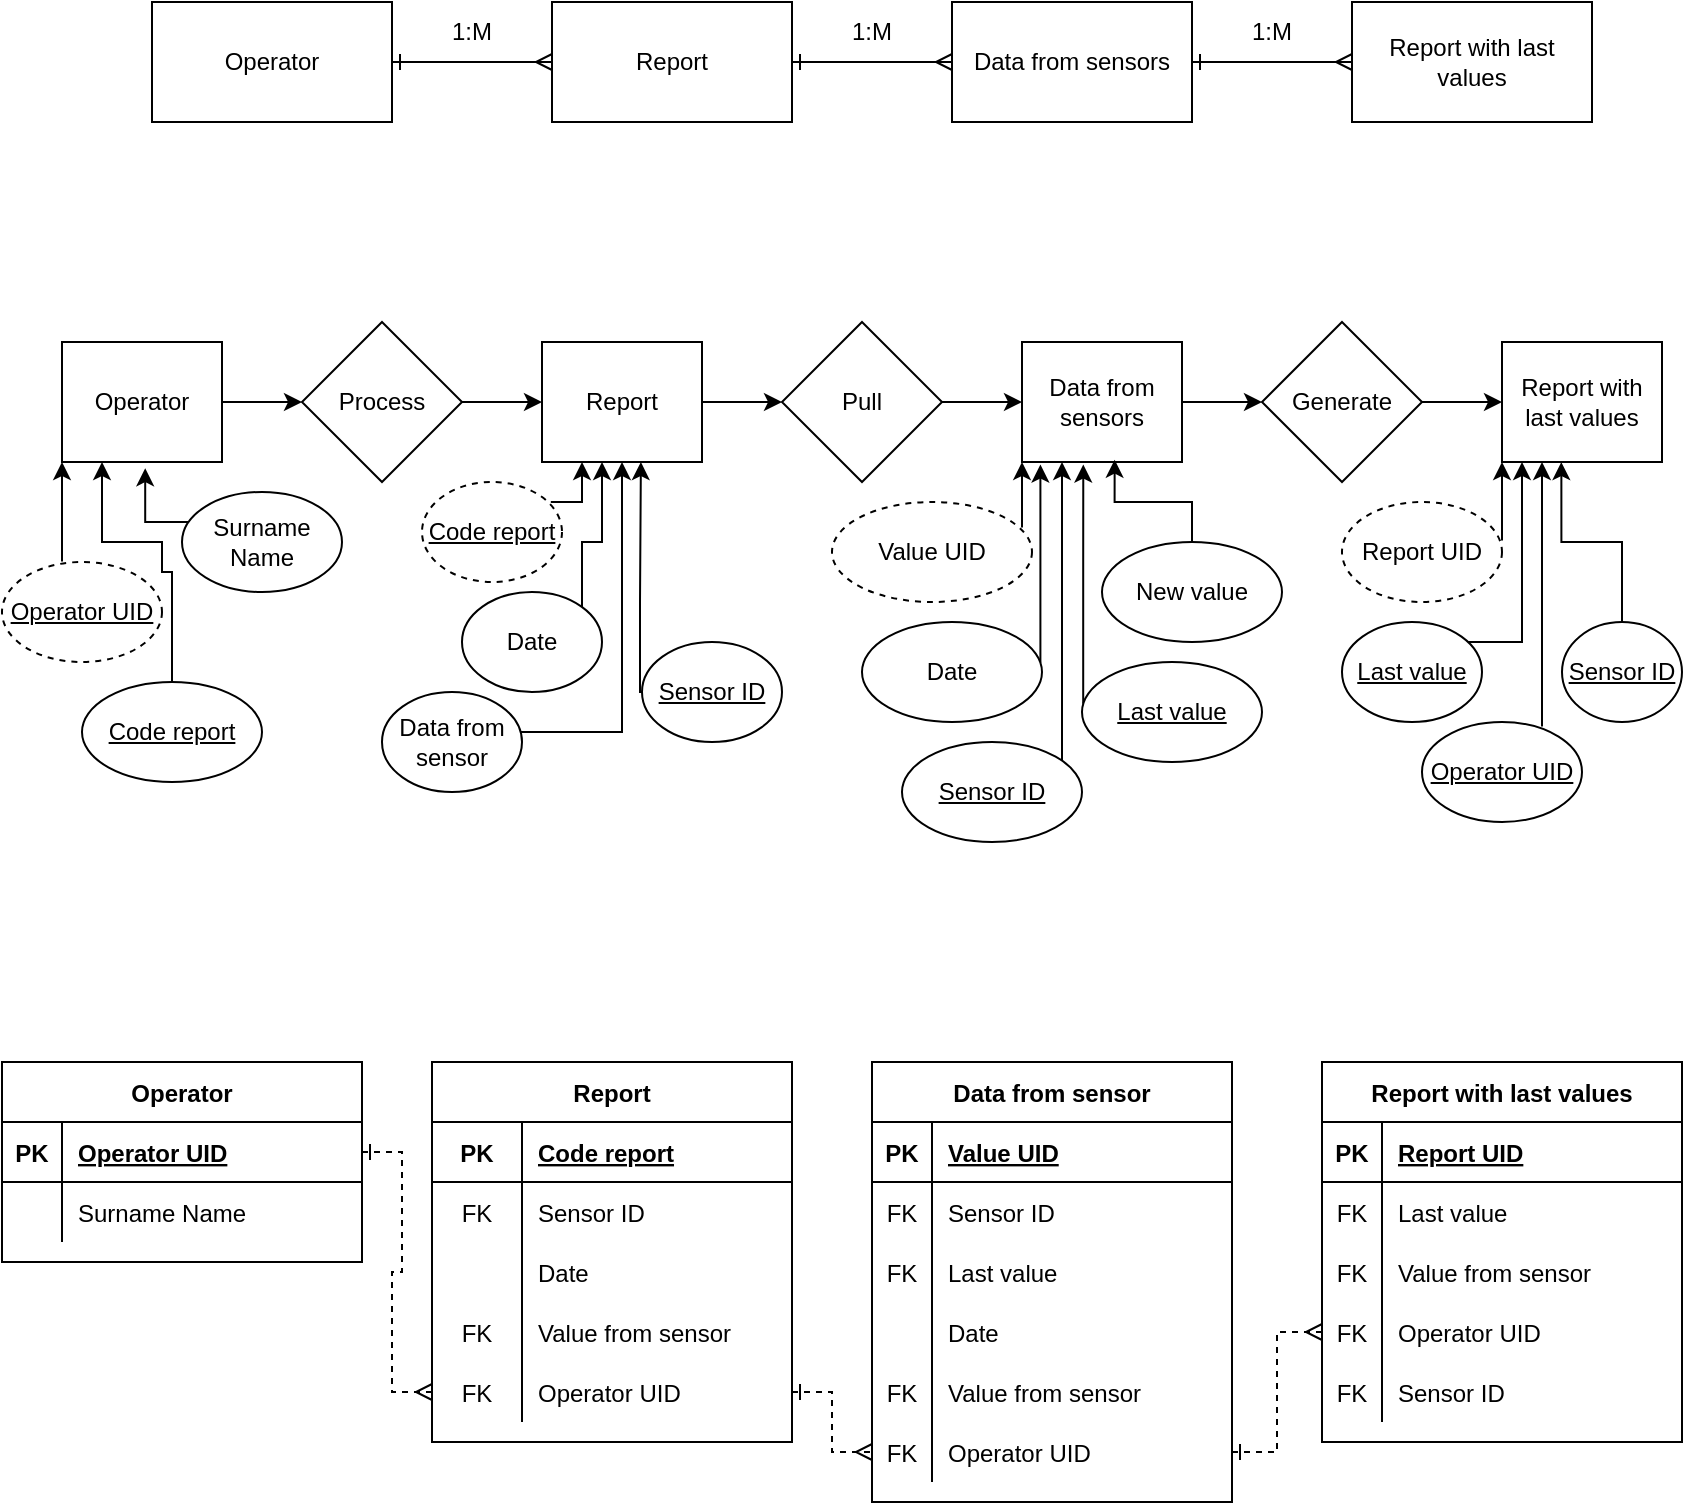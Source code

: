 <mxfile version="15.8.8" type="github">
  <diagram id="vGF8bialjJfrGTbfgi7j" name="Page-1">
    <mxGraphModel dx="836" dy="449" grid="1" gridSize="10" guides="1" tooltips="1" connect="1" arrows="1" fold="1" page="1" pageScale="1" pageWidth="850" pageHeight="1100" math="0" shadow="0">
      <root>
        <mxCell id="0" />
        <mxCell id="1" parent="0" />
        <object label="" id="k1hCSAN1nnJ3lTa43a7m-6">
          <mxCell style="edgeStyle=orthogonalEdgeStyle;rounded=0;orthogonalLoop=1;jettySize=auto;html=1;endArrow=ERmany;endFill=0;startArrow=ERone;startFill=0;" parent="1" source="k1hCSAN1nnJ3lTa43a7m-2" target="k1hCSAN1nnJ3lTa43a7m-3" edge="1">
            <mxGeometry relative="1" as="geometry" />
          </mxCell>
        </object>
        <mxCell id="k1hCSAN1nnJ3lTa43a7m-2" value="Operator" style="rounded=0;whiteSpace=wrap;html=1;" parent="1" vertex="1">
          <mxGeometry x="80" y="40" width="120" height="60" as="geometry" />
        </mxCell>
        <mxCell id="jW70qNRnX1n7GCD5KlnL-18" style="edgeStyle=orthogonalEdgeStyle;rounded=0;orthogonalLoop=1;jettySize=auto;html=1;exitX=1;exitY=0.5;exitDx=0;exitDy=0;entryX=0;entryY=0.5;entryDx=0;entryDy=0;startArrow=ERone;startFill=0;endArrow=ERmany;endFill=0;" parent="1" source="k1hCSAN1nnJ3lTa43a7m-3" target="k1hCSAN1nnJ3lTa43a7m-4" edge="1">
          <mxGeometry relative="1" as="geometry" />
        </mxCell>
        <mxCell id="k1hCSAN1nnJ3lTa43a7m-3" value="Report" style="rounded=0;whiteSpace=wrap;html=1;" parent="1" vertex="1">
          <mxGeometry x="280" y="40" width="120" height="60" as="geometry" />
        </mxCell>
        <mxCell id="jW70qNRnX1n7GCD5KlnL-19" style="edgeStyle=orthogonalEdgeStyle;rounded=0;orthogonalLoop=1;jettySize=auto;html=1;exitX=1;exitY=0.5;exitDx=0;exitDy=0;entryX=0;entryY=0.5;entryDx=0;entryDy=0;startArrow=ERone;startFill=0;endArrow=ERmany;endFill=0;" parent="1" source="k1hCSAN1nnJ3lTa43a7m-4" target="k1hCSAN1nnJ3lTa43a7m-5" edge="1">
          <mxGeometry relative="1" as="geometry" />
        </mxCell>
        <mxCell id="k1hCSAN1nnJ3lTa43a7m-4" value="Data from sensors" style="rounded=0;whiteSpace=wrap;html=1;" parent="1" vertex="1">
          <mxGeometry x="480" y="40" width="120" height="60" as="geometry" />
        </mxCell>
        <mxCell id="k1hCSAN1nnJ3lTa43a7m-5" value="Report with last values" style="rounded=0;whiteSpace=wrap;html=1;" parent="1" vertex="1">
          <mxGeometry x="680" y="40" width="120" height="60" as="geometry" />
        </mxCell>
        <object label="" id="k1hCSAN1nnJ3lTa43a7m-12">
          <mxCell style="edgeStyle=orthogonalEdgeStyle;rounded=0;orthogonalLoop=1;jettySize=auto;html=1;endArrow=classic;endFill=1;startArrow=none;" parent="1" source="k1hCSAN1nnJ3lTa43a7m-19" target="k1hCSAN1nnJ3lTa43a7m-15" edge="1">
            <mxGeometry relative="1" as="geometry" />
          </mxCell>
        </object>
        <mxCell id="k1hCSAN1nnJ3lTa43a7m-13" value="Operator" style="rounded=0;whiteSpace=wrap;html=1;" parent="1" vertex="1">
          <mxGeometry x="35" y="210" width="80" height="60" as="geometry" />
        </mxCell>
        <mxCell id="jW70qNRnX1n7GCD5KlnL-13" value="" style="edgeStyle=orthogonalEdgeStyle;rounded=0;orthogonalLoop=1;jettySize=auto;html=1;endArrow=classic;endFill=1;" parent="1" source="k1hCSAN1nnJ3lTa43a7m-15" target="jW70qNRnX1n7GCD5KlnL-12" edge="1">
          <mxGeometry relative="1" as="geometry" />
        </mxCell>
        <mxCell id="k1hCSAN1nnJ3lTa43a7m-15" value="Report" style="rounded=0;whiteSpace=wrap;html=1;" parent="1" vertex="1">
          <mxGeometry x="275" y="210" width="80" height="60" as="geometry" />
        </mxCell>
        <mxCell id="k1hCSAN1nnJ3lTa43a7m-16" value="" style="edgeStyle=orthogonalEdgeStyle;rounded=0;orthogonalLoop=1;jettySize=auto;html=1;endArrow=classic;endFill=1;startArrow=none;" parent="1" source="k1hCSAN1nnJ3lTa43a7m-21" target="k1hCSAN1nnJ3lTa43a7m-18" edge="1">
          <mxGeometry relative="1" as="geometry" />
        </mxCell>
        <mxCell id="k1hCSAN1nnJ3lTa43a7m-17" value="Data from sensors" style="rounded=0;whiteSpace=wrap;html=1;" parent="1" vertex="1">
          <mxGeometry x="515" y="210" width="80" height="60" as="geometry" />
        </mxCell>
        <mxCell id="k1hCSAN1nnJ3lTa43a7m-18" value="Report with last values" style="rounded=0;whiteSpace=wrap;html=1;" parent="1" vertex="1">
          <mxGeometry x="755" y="210" width="80" height="60" as="geometry" />
        </mxCell>
        <mxCell id="k1hCSAN1nnJ3lTa43a7m-19" value="Process" style="rhombus;whiteSpace=wrap;html=1;" parent="1" vertex="1">
          <mxGeometry x="155" y="200" width="80" height="80" as="geometry" />
        </mxCell>
        <mxCell id="k1hCSAN1nnJ3lTa43a7m-20" value="" style="edgeStyle=orthogonalEdgeStyle;rounded=0;orthogonalLoop=1;jettySize=auto;html=1;endArrow=classic;endFill=1;" parent="1" source="k1hCSAN1nnJ3lTa43a7m-13" target="k1hCSAN1nnJ3lTa43a7m-19" edge="1">
          <mxGeometry relative="1" as="geometry">
            <mxPoint x="-685" y="240" as="sourcePoint" />
            <mxPoint x="-325" y="240" as="targetPoint" />
          </mxGeometry>
        </mxCell>
        <mxCell id="k1hCSAN1nnJ3lTa43a7m-21" value="&lt;div&gt;Generate&lt;/div&gt;" style="rhombus;whiteSpace=wrap;html=1;" parent="1" vertex="1">
          <mxGeometry x="635" y="200" width="80" height="80" as="geometry" />
        </mxCell>
        <mxCell id="k1hCSAN1nnJ3lTa43a7m-22" value="" style="edgeStyle=orthogonalEdgeStyle;rounded=0;orthogonalLoop=1;jettySize=auto;html=1;endArrow=classic;endFill=1;" parent="1" source="k1hCSAN1nnJ3lTa43a7m-17" target="k1hCSAN1nnJ3lTa43a7m-21" edge="1">
          <mxGeometry relative="1" as="geometry">
            <mxPoint x="275" y="240" as="sourcePoint" />
            <mxPoint x="675" y="240" as="targetPoint" />
          </mxGeometry>
        </mxCell>
        <mxCell id="k1hCSAN1nnJ3lTa43a7m-28" value="" style="edgeStyle=orthogonalEdgeStyle;rounded=0;orthogonalLoop=1;jettySize=auto;html=1;endArrow=classic;endFill=1;" parent="1" source="k1hCSAN1nnJ3lTa43a7m-26" target="k1hCSAN1nnJ3lTa43a7m-13" edge="1">
          <mxGeometry relative="1" as="geometry">
            <Array as="points">
              <mxPoint x="35" y="310" />
              <mxPoint x="35" y="310" />
            </Array>
          </mxGeometry>
        </mxCell>
        <mxCell id="k1hCSAN1nnJ3lTa43a7m-26" value="Operator UID" style="ellipse;whiteSpace=wrap;html=1;dashed=1;strokeWidth=1;perimeterSpacing=1;fontStyle=4" parent="1" vertex="1">
          <mxGeometry x="5" y="320" width="80" height="50" as="geometry" />
        </mxCell>
        <mxCell id="jW70qNRnX1n7GCD5KlnL-50" style="edgeStyle=orthogonalEdgeStyle;rounded=0;orthogonalLoop=1;jettySize=auto;html=1;entryX=0.25;entryY=1;entryDx=0;entryDy=0;startArrow=none;startFill=0;endArrow=classic;endFill=1;" parent="1" source="k1hCSAN1nnJ3lTa43a7m-29" target="k1hCSAN1nnJ3lTa43a7m-13" edge="1">
          <mxGeometry relative="1" as="geometry">
            <Array as="points">
              <mxPoint x="90" y="325" />
              <mxPoint x="85" y="325" />
              <mxPoint x="85" y="310" />
              <mxPoint x="55" y="310" />
            </Array>
          </mxGeometry>
        </mxCell>
        <mxCell id="k1hCSAN1nnJ3lTa43a7m-29" value="Code report" style="ellipse;whiteSpace=wrap;html=1;strokeWidth=1;fontStyle=4" parent="1" vertex="1">
          <mxGeometry x="45" y="380" width="90" height="50" as="geometry" />
        </mxCell>
        <mxCell id="Ia2dbIfGd3CQwf1KwUH0-1" value="&amp;nbsp;" style="text;whiteSpace=wrap;html=1;" parent="1" vertex="1">
          <mxGeometry x="265" y="400" width="30" height="30" as="geometry" />
        </mxCell>
        <mxCell id="jW70qNRnX1n7GCD5KlnL-2" value="1:M" style="text;html=1;strokeColor=none;fillColor=none;align=center;verticalAlign=middle;whiteSpace=wrap;rounded=0;" parent="1" vertex="1">
          <mxGeometry x="210" y="40" width="60" height="30" as="geometry" />
        </mxCell>
        <mxCell id="jW70qNRnX1n7GCD5KlnL-3" value="1:M" style="text;html=1;strokeColor=none;fillColor=none;align=center;verticalAlign=middle;whiteSpace=wrap;rounded=0;" parent="1" vertex="1">
          <mxGeometry x="410" y="40" width="60" height="30" as="geometry" />
        </mxCell>
        <mxCell id="jW70qNRnX1n7GCD5KlnL-4" value="1:M" style="text;html=1;strokeColor=none;fillColor=none;align=center;verticalAlign=middle;whiteSpace=wrap;rounded=0;" parent="1" vertex="1">
          <mxGeometry x="610" y="40" width="60" height="30" as="geometry" />
        </mxCell>
        <mxCell id="jW70qNRnX1n7GCD5KlnL-7" style="edgeStyle=orthogonalEdgeStyle;rounded=0;orthogonalLoop=1;jettySize=auto;html=1;endArrow=classic;endFill=1;" parent="1" source="jW70qNRnX1n7GCD5KlnL-5" target="k1hCSAN1nnJ3lTa43a7m-15" edge="1">
          <mxGeometry relative="1" as="geometry">
            <Array as="points">
              <mxPoint x="295" y="290" />
            </Array>
          </mxGeometry>
        </mxCell>
        <mxCell id="jW70qNRnX1n7GCD5KlnL-5" value="Code report" style="ellipse;whiteSpace=wrap;html=1;dashed=1;strokeWidth=1;perimeterSpacing=1;fontStyle=4" parent="1" vertex="1">
          <mxGeometry x="215" y="280" width="70" height="50" as="geometry" />
        </mxCell>
        <mxCell id="jW70qNRnX1n7GCD5KlnL-51" style="edgeStyle=orthogonalEdgeStyle;rounded=0;orthogonalLoop=1;jettySize=auto;html=1;entryX=0.52;entryY=1.052;entryDx=0;entryDy=0;entryPerimeter=0;startArrow=none;startFill=0;endArrow=classic;endFill=1;" parent="1" source="jW70qNRnX1n7GCD5KlnL-8" target="k1hCSAN1nnJ3lTa43a7m-13" edge="1">
          <mxGeometry relative="1" as="geometry">
            <Array as="points">
              <mxPoint x="77" y="300" />
            </Array>
          </mxGeometry>
        </mxCell>
        <mxCell id="jW70qNRnX1n7GCD5KlnL-8" value="Surname Name" style="ellipse;whiteSpace=wrap;html=1;strokeWidth=1;fontStyle=0" parent="1" vertex="1">
          <mxGeometry x="95" y="285" width="80" height="50" as="geometry" />
        </mxCell>
        <mxCell id="jW70qNRnX1n7GCD5KlnL-14" value="" style="edgeStyle=orthogonalEdgeStyle;rounded=0;orthogonalLoop=1;jettySize=auto;html=1;endArrow=classic;endFill=1;" parent="1" source="jW70qNRnX1n7GCD5KlnL-12" target="k1hCSAN1nnJ3lTa43a7m-17" edge="1">
          <mxGeometry relative="1" as="geometry" />
        </mxCell>
        <mxCell id="jW70qNRnX1n7GCD5KlnL-12" value="Pull" style="rhombus;whiteSpace=wrap;html=1;" parent="1" vertex="1">
          <mxGeometry x="395" y="200" width="80" height="80" as="geometry" />
        </mxCell>
        <mxCell id="jW70qNRnX1n7GCD5KlnL-17" style="edgeStyle=orthogonalEdgeStyle;rounded=0;orthogonalLoop=1;jettySize=auto;html=1;endArrow=classic;endFill=1;" parent="1" source="jW70qNRnX1n7GCD5KlnL-15" edge="1">
          <mxGeometry relative="1" as="geometry">
            <mxPoint x="305" y="270" as="targetPoint" />
            <Array as="points">
              <mxPoint x="295" y="310" />
              <mxPoint x="305" y="310" />
              <mxPoint x="305" y="270" />
            </Array>
          </mxGeometry>
        </mxCell>
        <mxCell id="jW70qNRnX1n7GCD5KlnL-15" value="&lt;div&gt;Date&lt;/div&gt;" style="ellipse;whiteSpace=wrap;html=1;strokeWidth=1;fontStyle=0" parent="1" vertex="1">
          <mxGeometry x="235" y="335" width="70" height="50" as="geometry" />
        </mxCell>
        <mxCell id="jW70qNRnX1n7GCD5KlnL-21" style="edgeStyle=orthogonalEdgeStyle;rounded=0;orthogonalLoop=1;jettySize=auto;html=1;entryX=0.5;entryY=1;entryDx=0;entryDy=0;startArrow=none;startFill=0;endArrow=classic;endFill=1;" parent="1" source="jW70qNRnX1n7GCD5KlnL-20" target="k1hCSAN1nnJ3lTa43a7m-15" edge="1">
          <mxGeometry relative="1" as="geometry">
            <Array as="points">
              <mxPoint x="315" y="405" />
            </Array>
          </mxGeometry>
        </mxCell>
        <mxCell id="jW70qNRnX1n7GCD5KlnL-20" value="Data from sensor" style="ellipse;whiteSpace=wrap;html=1;strokeWidth=1;fontStyle=0" parent="1" vertex="1">
          <mxGeometry x="195" y="385" width="70" height="50" as="geometry" />
        </mxCell>
        <mxCell id="jW70qNRnX1n7GCD5KlnL-23" style="edgeStyle=orthogonalEdgeStyle;rounded=0;orthogonalLoop=1;jettySize=auto;html=1;entryX=0.618;entryY=1;entryDx=0;entryDy=0;entryPerimeter=0;startArrow=none;startFill=0;endArrow=classic;endFill=1;" parent="1" source="jW70qNRnX1n7GCD5KlnL-22" target="k1hCSAN1nnJ3lTa43a7m-15" edge="1">
          <mxGeometry relative="1" as="geometry">
            <Array as="points">
              <mxPoint x="324" y="340" />
              <mxPoint x="324" y="340" />
            </Array>
          </mxGeometry>
        </mxCell>
        <mxCell id="jW70qNRnX1n7GCD5KlnL-22" value="Sensor ID" style="ellipse;whiteSpace=wrap;html=1;strokeWidth=1;fontStyle=4" parent="1" vertex="1">
          <mxGeometry x="325" y="360" width="70" height="50" as="geometry" />
        </mxCell>
        <mxCell id="jW70qNRnX1n7GCD5KlnL-26" style="edgeStyle=orthogonalEdgeStyle;rounded=0;orthogonalLoop=1;jettySize=auto;html=1;entryX=0;entryY=1;entryDx=0;entryDy=0;startArrow=none;startFill=0;endArrow=classic;endFill=1;" parent="1" source="jW70qNRnX1n7GCD5KlnL-25" target="k1hCSAN1nnJ3lTa43a7m-17" edge="1">
          <mxGeometry relative="1" as="geometry">
            <Array as="points">
              <mxPoint x="485" y="290" />
              <mxPoint x="485" y="290" />
            </Array>
          </mxGeometry>
        </mxCell>
        <mxCell id="jW70qNRnX1n7GCD5KlnL-25" value="Value UID" style="ellipse;whiteSpace=wrap;html=1;dashed=1;strokeWidth=1;perimeterSpacing=1;" parent="1" vertex="1">
          <mxGeometry x="420" y="290" width="100" height="50" as="geometry" />
        </mxCell>
        <mxCell id="jW70qNRnX1n7GCD5KlnL-28" style="edgeStyle=orthogonalEdgeStyle;rounded=0;orthogonalLoop=1;jettySize=auto;html=1;entryX=0.115;entryY=1.021;entryDx=0;entryDy=0;entryPerimeter=0;startArrow=none;startFill=0;endArrow=classic;endFill=1;" parent="1" source="jW70qNRnX1n7GCD5KlnL-27" target="k1hCSAN1nnJ3lTa43a7m-17" edge="1">
          <mxGeometry relative="1" as="geometry">
            <Array as="points">
              <mxPoint x="524" y="350" />
              <mxPoint x="524" y="350" />
            </Array>
          </mxGeometry>
        </mxCell>
        <mxCell id="jW70qNRnX1n7GCD5KlnL-27" value="&lt;div&gt;Date&lt;/div&gt;" style="ellipse;whiteSpace=wrap;html=1;strokeWidth=1;fontStyle=0" parent="1" vertex="1">
          <mxGeometry x="435" y="350" width="90" height="50" as="geometry" />
        </mxCell>
        <mxCell id="jW70qNRnX1n7GCD5KlnL-30" style="edgeStyle=orthogonalEdgeStyle;rounded=0;orthogonalLoop=1;jettySize=auto;html=1;entryX=0.25;entryY=1;entryDx=0;entryDy=0;startArrow=none;startFill=0;endArrow=classic;endFill=1;" parent="1" source="jW70qNRnX1n7GCD5KlnL-29" target="k1hCSAN1nnJ3lTa43a7m-17" edge="1">
          <mxGeometry relative="1" as="geometry">
            <Array as="points">
              <mxPoint x="535" y="360" />
              <mxPoint x="535" y="360" />
            </Array>
          </mxGeometry>
        </mxCell>
        <mxCell id="jW70qNRnX1n7GCD5KlnL-29" value="Sensor ID" style="ellipse;whiteSpace=wrap;html=1;strokeWidth=1;fontStyle=4" parent="1" vertex="1">
          <mxGeometry x="455" y="410" width="90" height="50" as="geometry" />
        </mxCell>
        <mxCell id="jW70qNRnX1n7GCD5KlnL-33" style="edgeStyle=orthogonalEdgeStyle;rounded=0;orthogonalLoop=1;jettySize=auto;html=1;entryX=0.383;entryY=1.021;entryDx=0;entryDy=0;entryPerimeter=0;startArrow=none;startFill=0;endArrow=classic;endFill=1;" parent="1" source="jW70qNRnX1n7GCD5KlnL-31" target="k1hCSAN1nnJ3lTa43a7m-17" edge="1">
          <mxGeometry relative="1" as="geometry">
            <Array as="points">
              <mxPoint x="546" y="320" />
            </Array>
          </mxGeometry>
        </mxCell>
        <mxCell id="jW70qNRnX1n7GCD5KlnL-31" value="Last value" style="ellipse;whiteSpace=wrap;html=1;strokeWidth=1;fontStyle=4" parent="1" vertex="1">
          <mxGeometry x="545" y="370" width="90" height="50" as="geometry" />
        </mxCell>
        <mxCell id="jW70qNRnX1n7GCD5KlnL-34" style="edgeStyle=orthogonalEdgeStyle;rounded=0;orthogonalLoop=1;jettySize=auto;html=1;entryX=0.579;entryY=0.981;entryDx=0;entryDy=0;entryPerimeter=0;startArrow=none;startFill=0;endArrow=classic;endFill=1;" parent="1" source="jW70qNRnX1n7GCD5KlnL-32" target="k1hCSAN1nnJ3lTa43a7m-17" edge="1">
          <mxGeometry relative="1" as="geometry" />
        </mxCell>
        <mxCell id="jW70qNRnX1n7GCD5KlnL-32" value="New value" style="ellipse;whiteSpace=wrap;html=1;strokeWidth=1;fontStyle=0" parent="1" vertex="1">
          <mxGeometry x="555" y="310" width="90" height="50" as="geometry" />
        </mxCell>
        <mxCell id="jW70qNRnX1n7GCD5KlnL-35" value="&amp;nbsp;" style="text;whiteSpace=wrap;html=1;" parent="1" vertex="1">
          <mxGeometry x="705" y="390" width="30" height="30" as="geometry" />
        </mxCell>
        <mxCell id="jW70qNRnX1n7GCD5KlnL-41" style="edgeStyle=orthogonalEdgeStyle;rounded=0;orthogonalLoop=1;jettySize=auto;html=1;entryX=0.125;entryY=1;entryDx=0;entryDy=0;entryPerimeter=0;startArrow=none;startFill=0;endArrow=classic;endFill=1;" parent="1" source="jW70qNRnX1n7GCD5KlnL-36" target="k1hCSAN1nnJ3lTa43a7m-18" edge="1">
          <mxGeometry relative="1" as="geometry">
            <Array as="points">
              <mxPoint x="765" y="360" />
              <mxPoint x="765" y="360" />
            </Array>
          </mxGeometry>
        </mxCell>
        <mxCell id="jW70qNRnX1n7GCD5KlnL-36" value="Last value" style="ellipse;whiteSpace=wrap;html=1;strokeWidth=1;fontStyle=4" parent="1" vertex="1">
          <mxGeometry x="675" y="350" width="70" height="50" as="geometry" />
        </mxCell>
        <mxCell id="jW70qNRnX1n7GCD5KlnL-42" style="edgeStyle=orthogonalEdgeStyle;rounded=0;orthogonalLoop=1;jettySize=auto;html=1;entryX=0.25;entryY=1;entryDx=0;entryDy=0;startArrow=none;startFill=0;endArrow=classic;endFill=1;" parent="1" source="jW70qNRnX1n7GCD5KlnL-37" target="k1hCSAN1nnJ3lTa43a7m-18" edge="1">
          <mxGeometry relative="1" as="geometry">
            <Array as="points">
              <mxPoint x="775" y="380" />
              <mxPoint x="775" y="380" />
            </Array>
          </mxGeometry>
        </mxCell>
        <mxCell id="jW70qNRnX1n7GCD5KlnL-37" value="Operator UID" style="ellipse;whiteSpace=wrap;html=1;strokeWidth=1;perimeterSpacing=1;fontStyle=4" parent="1" vertex="1">
          <mxGeometry x="715" y="400" width="80" height="50" as="geometry" />
        </mxCell>
        <mxCell id="jW70qNRnX1n7GCD5KlnL-39" style="edgeStyle=orthogonalEdgeStyle;rounded=0;orthogonalLoop=1;jettySize=auto;html=1;entryX=0;entryY=1;entryDx=0;entryDy=0;startArrow=none;startFill=0;endArrow=classic;endFill=1;" parent="1" source="jW70qNRnX1n7GCD5KlnL-38" target="k1hCSAN1nnJ3lTa43a7m-18" edge="1">
          <mxGeometry relative="1" as="geometry">
            <Array as="points">
              <mxPoint x="745" y="290" />
              <mxPoint x="745" y="290" />
            </Array>
          </mxGeometry>
        </mxCell>
        <mxCell id="jW70qNRnX1n7GCD5KlnL-38" value="Report UID" style="ellipse;whiteSpace=wrap;html=1;dashed=1;strokeWidth=1;perimeterSpacing=1;fontStyle=0" parent="1" vertex="1">
          <mxGeometry x="675" y="290" width="80" height="50" as="geometry" />
        </mxCell>
        <mxCell id="jW70qNRnX1n7GCD5KlnL-43" style="edgeStyle=orthogonalEdgeStyle;rounded=0;orthogonalLoop=1;jettySize=auto;html=1;entryX=0.371;entryY=1.001;entryDx=0;entryDy=0;entryPerimeter=0;startArrow=none;startFill=0;endArrow=classic;endFill=1;" parent="1" source="jW70qNRnX1n7GCD5KlnL-40" target="k1hCSAN1nnJ3lTa43a7m-18" edge="1">
          <mxGeometry relative="1" as="geometry" />
        </mxCell>
        <mxCell id="jW70qNRnX1n7GCD5KlnL-40" value="Sensor ID" style="ellipse;whiteSpace=wrap;html=1;strokeWidth=1;fontStyle=4" parent="1" vertex="1">
          <mxGeometry x="785" y="350" width="60" height="50" as="geometry" />
        </mxCell>
        <mxCell id="jW70qNRnX1n7GCD5KlnL-44" value="&amp;nbsp;" style="text;whiteSpace=wrap;html=1;" parent="1" vertex="1">
          <mxGeometry x="185" y="460" width="30" height="30" as="geometry" />
        </mxCell>
        <mxCell id="jW70qNRnX1n7GCD5KlnL-75" value="Operator" style="shape=table;startSize=30;container=1;collapsible=1;childLayout=tableLayout;fixedRows=1;rowLines=0;fontStyle=1;align=center;resizeLast=1;" parent="1" vertex="1">
          <mxGeometry x="5" y="570" width="180" height="100" as="geometry">
            <mxRectangle x="5" y="570" width="80" height="30" as="alternateBounds" />
          </mxGeometry>
        </mxCell>
        <mxCell id="jW70qNRnX1n7GCD5KlnL-76" value="" style="shape=partialRectangle;collapsible=0;dropTarget=0;pointerEvents=0;fillColor=none;top=0;left=0;bottom=1;right=0;points=[[0,0.5],[1,0.5]];portConstraint=eastwest;" parent="jW70qNRnX1n7GCD5KlnL-75" vertex="1">
          <mxGeometry y="30" width="180" height="30" as="geometry" />
        </mxCell>
        <mxCell id="jW70qNRnX1n7GCD5KlnL-77" value="PK" style="shape=partialRectangle;connectable=0;fillColor=none;top=0;left=0;bottom=0;right=0;fontStyle=1;overflow=hidden;" parent="jW70qNRnX1n7GCD5KlnL-76" vertex="1">
          <mxGeometry width="30" height="30" as="geometry">
            <mxRectangle width="30" height="30" as="alternateBounds" />
          </mxGeometry>
        </mxCell>
        <mxCell id="jW70qNRnX1n7GCD5KlnL-78" value="Operator UID" style="shape=partialRectangle;connectable=0;fillColor=none;top=0;left=0;bottom=0;right=0;align=left;spacingLeft=6;fontStyle=5;overflow=hidden;" parent="jW70qNRnX1n7GCD5KlnL-76" vertex="1">
          <mxGeometry x="30" width="150" height="30" as="geometry">
            <mxRectangle width="150" height="30" as="alternateBounds" />
          </mxGeometry>
        </mxCell>
        <mxCell id="jW70qNRnX1n7GCD5KlnL-82" value="" style="shape=partialRectangle;collapsible=0;dropTarget=0;pointerEvents=0;fillColor=none;top=0;left=0;bottom=0;right=0;points=[[0,0.5],[1,0.5]];portConstraint=eastwest;" parent="jW70qNRnX1n7GCD5KlnL-75" vertex="1">
          <mxGeometry y="60" width="180" height="30" as="geometry" />
        </mxCell>
        <mxCell id="jW70qNRnX1n7GCD5KlnL-83" value="" style="shape=partialRectangle;connectable=0;fillColor=none;top=0;left=0;bottom=0;right=0;editable=1;overflow=hidden;" parent="jW70qNRnX1n7GCD5KlnL-82" vertex="1">
          <mxGeometry width="30" height="30" as="geometry">
            <mxRectangle width="30" height="30" as="alternateBounds" />
          </mxGeometry>
        </mxCell>
        <mxCell id="jW70qNRnX1n7GCD5KlnL-84" value="Surname Name" style="shape=partialRectangle;connectable=0;fillColor=none;top=0;left=0;bottom=0;right=0;align=left;spacingLeft=6;overflow=hidden;" parent="jW70qNRnX1n7GCD5KlnL-82" vertex="1">
          <mxGeometry x="30" width="150" height="30" as="geometry">
            <mxRectangle width="150" height="30" as="alternateBounds" />
          </mxGeometry>
        </mxCell>
        <mxCell id="jW70qNRnX1n7GCD5KlnL-88" value="Report" style="shape=table;startSize=30;container=1;collapsible=1;childLayout=tableLayout;fixedRows=1;rowLines=0;fontStyle=1;align=center;resizeLast=1;" parent="1" vertex="1">
          <mxGeometry x="220" y="570" width="180" height="190" as="geometry">
            <mxRectangle x="225" y="570" width="70" height="30" as="alternateBounds" />
          </mxGeometry>
        </mxCell>
        <mxCell id="jW70qNRnX1n7GCD5KlnL-89" value="" style="shape=partialRectangle;collapsible=0;dropTarget=0;pointerEvents=0;fillColor=none;top=0;left=0;bottom=1;right=0;points=[[0,0.5],[1,0.5]];portConstraint=eastwest;" parent="jW70qNRnX1n7GCD5KlnL-88" vertex="1">
          <mxGeometry y="30" width="180" height="30" as="geometry" />
        </mxCell>
        <mxCell id="jW70qNRnX1n7GCD5KlnL-90" value="PK" style="shape=partialRectangle;connectable=0;fillColor=none;top=0;left=0;bottom=0;right=0;fontStyle=1;overflow=hidden;" parent="jW70qNRnX1n7GCD5KlnL-89" vertex="1">
          <mxGeometry width="45" height="30" as="geometry">
            <mxRectangle width="45" height="30" as="alternateBounds" />
          </mxGeometry>
        </mxCell>
        <mxCell id="jW70qNRnX1n7GCD5KlnL-91" value="Code report" style="shape=partialRectangle;connectable=0;fillColor=none;top=0;left=0;bottom=0;right=0;align=left;spacingLeft=6;fontStyle=5;overflow=hidden;" parent="jW70qNRnX1n7GCD5KlnL-89" vertex="1">
          <mxGeometry x="45" width="135" height="30" as="geometry">
            <mxRectangle width="135" height="30" as="alternateBounds" />
          </mxGeometry>
        </mxCell>
        <mxCell id="jW70qNRnX1n7GCD5KlnL-92" value="" style="shape=partialRectangle;collapsible=0;dropTarget=0;pointerEvents=0;fillColor=none;top=0;left=0;bottom=0;right=0;points=[[0,0.5],[1,0.5]];portConstraint=eastwest;" parent="jW70qNRnX1n7GCD5KlnL-88" vertex="1">
          <mxGeometry y="60" width="180" height="30" as="geometry" />
        </mxCell>
        <mxCell id="jW70qNRnX1n7GCD5KlnL-93" value="FK" style="shape=partialRectangle;connectable=0;fillColor=none;top=0;left=0;bottom=0;right=0;editable=1;overflow=hidden;" parent="jW70qNRnX1n7GCD5KlnL-92" vertex="1">
          <mxGeometry width="45" height="30" as="geometry">
            <mxRectangle width="45" height="30" as="alternateBounds" />
          </mxGeometry>
        </mxCell>
        <mxCell id="jW70qNRnX1n7GCD5KlnL-94" value="Sensor ID" style="shape=partialRectangle;connectable=0;fillColor=none;top=0;left=0;bottom=0;right=0;align=left;spacingLeft=6;overflow=hidden;" parent="jW70qNRnX1n7GCD5KlnL-92" vertex="1">
          <mxGeometry x="45" width="135" height="30" as="geometry">
            <mxRectangle width="135" height="30" as="alternateBounds" />
          </mxGeometry>
        </mxCell>
        <mxCell id="jW70qNRnX1n7GCD5KlnL-95" value="" style="shape=partialRectangle;collapsible=0;dropTarget=0;pointerEvents=0;fillColor=none;top=0;left=0;bottom=0;right=0;points=[[0,0.5],[1,0.5]];portConstraint=eastwest;" parent="jW70qNRnX1n7GCD5KlnL-88" vertex="1">
          <mxGeometry y="90" width="180" height="30" as="geometry" />
        </mxCell>
        <mxCell id="jW70qNRnX1n7GCD5KlnL-96" value="" style="shape=partialRectangle;connectable=0;fillColor=none;top=0;left=0;bottom=0;right=0;editable=1;overflow=hidden;" parent="jW70qNRnX1n7GCD5KlnL-95" vertex="1">
          <mxGeometry width="45" height="30" as="geometry">
            <mxRectangle width="45" height="30" as="alternateBounds" />
          </mxGeometry>
        </mxCell>
        <mxCell id="jW70qNRnX1n7GCD5KlnL-97" value="Date" style="shape=partialRectangle;connectable=0;fillColor=none;top=0;left=0;bottom=0;right=0;align=left;spacingLeft=6;overflow=hidden;" parent="jW70qNRnX1n7GCD5KlnL-95" vertex="1">
          <mxGeometry x="45" width="135" height="30" as="geometry">
            <mxRectangle width="135" height="30" as="alternateBounds" />
          </mxGeometry>
        </mxCell>
        <mxCell id="jW70qNRnX1n7GCD5KlnL-121" style="shape=partialRectangle;collapsible=0;dropTarget=0;pointerEvents=0;fillColor=none;top=0;left=0;bottom=0;right=0;points=[[0,0.5],[1,0.5]];portConstraint=eastwest;" parent="jW70qNRnX1n7GCD5KlnL-88" vertex="1">
          <mxGeometry y="120" width="180" height="30" as="geometry" />
        </mxCell>
        <mxCell id="jW70qNRnX1n7GCD5KlnL-122" value="FK" style="shape=partialRectangle;connectable=0;fillColor=none;top=0;left=0;bottom=0;right=0;editable=1;overflow=hidden;" parent="jW70qNRnX1n7GCD5KlnL-121" vertex="1">
          <mxGeometry width="45" height="30" as="geometry">
            <mxRectangle width="45" height="30" as="alternateBounds" />
          </mxGeometry>
        </mxCell>
        <mxCell id="jW70qNRnX1n7GCD5KlnL-123" value="Value from sensor" style="shape=partialRectangle;connectable=0;fillColor=none;top=0;left=0;bottom=0;right=0;align=left;spacingLeft=6;overflow=hidden;" parent="jW70qNRnX1n7GCD5KlnL-121" vertex="1">
          <mxGeometry x="45" width="135" height="30" as="geometry">
            <mxRectangle width="135" height="30" as="alternateBounds" />
          </mxGeometry>
        </mxCell>
        <mxCell id="bEdOzB17G4OfVsbFSGkz-1" style="shape=partialRectangle;collapsible=0;dropTarget=0;pointerEvents=0;fillColor=none;top=0;left=0;bottom=0;right=0;points=[[0,0.5],[1,0.5]];portConstraint=eastwest;" vertex="1" parent="jW70qNRnX1n7GCD5KlnL-88">
          <mxGeometry y="150" width="180" height="30" as="geometry" />
        </mxCell>
        <mxCell id="bEdOzB17G4OfVsbFSGkz-2" value="FK" style="shape=partialRectangle;connectable=0;fillColor=none;top=0;left=0;bottom=0;right=0;editable=1;overflow=hidden;" vertex="1" parent="bEdOzB17G4OfVsbFSGkz-1">
          <mxGeometry width="45" height="30" as="geometry">
            <mxRectangle width="45" height="30" as="alternateBounds" />
          </mxGeometry>
        </mxCell>
        <mxCell id="bEdOzB17G4OfVsbFSGkz-3" value="Operator UID" style="shape=partialRectangle;connectable=0;fillColor=none;top=0;left=0;bottom=0;right=0;align=left;spacingLeft=6;overflow=hidden;" vertex="1" parent="bEdOzB17G4OfVsbFSGkz-1">
          <mxGeometry x="45" width="135" height="30" as="geometry">
            <mxRectangle width="135" height="30" as="alternateBounds" />
          </mxGeometry>
        </mxCell>
        <mxCell id="jW70qNRnX1n7GCD5KlnL-98" value="Data from sensor" style="shape=table;startSize=30;container=1;collapsible=1;childLayout=tableLayout;fixedRows=1;rowLines=0;fontStyle=1;align=center;resizeLast=1;" parent="1" vertex="1">
          <mxGeometry x="440" y="570" width="180" height="220" as="geometry">
            <mxRectangle x="450" y="570" width="130" height="30" as="alternateBounds" />
          </mxGeometry>
        </mxCell>
        <mxCell id="jW70qNRnX1n7GCD5KlnL-99" value="" style="shape=partialRectangle;collapsible=0;dropTarget=0;pointerEvents=0;fillColor=none;top=0;left=0;bottom=1;right=0;points=[[0,0.5],[1,0.5]];portConstraint=eastwest;" parent="jW70qNRnX1n7GCD5KlnL-98" vertex="1">
          <mxGeometry y="30" width="180" height="30" as="geometry" />
        </mxCell>
        <mxCell id="jW70qNRnX1n7GCD5KlnL-100" value="PK" style="shape=partialRectangle;connectable=0;fillColor=none;top=0;left=0;bottom=0;right=0;fontStyle=1;overflow=hidden;" parent="jW70qNRnX1n7GCD5KlnL-99" vertex="1">
          <mxGeometry width="30" height="30" as="geometry">
            <mxRectangle width="30" height="30" as="alternateBounds" />
          </mxGeometry>
        </mxCell>
        <mxCell id="jW70qNRnX1n7GCD5KlnL-101" value="Value UID" style="shape=partialRectangle;connectable=0;fillColor=none;top=0;left=0;bottom=0;right=0;align=left;spacingLeft=6;fontStyle=5;overflow=hidden;" parent="jW70qNRnX1n7GCD5KlnL-99" vertex="1">
          <mxGeometry x="30" width="150" height="30" as="geometry">
            <mxRectangle width="150" height="30" as="alternateBounds" />
          </mxGeometry>
        </mxCell>
        <mxCell id="jW70qNRnX1n7GCD5KlnL-102" value="" style="shape=partialRectangle;collapsible=0;dropTarget=0;pointerEvents=0;fillColor=none;top=0;left=0;bottom=0;right=0;points=[[0,0.5],[1,0.5]];portConstraint=eastwest;" parent="jW70qNRnX1n7GCD5KlnL-98" vertex="1">
          <mxGeometry y="60" width="180" height="30" as="geometry" />
        </mxCell>
        <mxCell id="jW70qNRnX1n7GCD5KlnL-103" value="FK" style="shape=partialRectangle;connectable=0;fillColor=none;top=0;left=0;bottom=0;right=0;editable=1;overflow=hidden;" parent="jW70qNRnX1n7GCD5KlnL-102" vertex="1">
          <mxGeometry width="30" height="30" as="geometry">
            <mxRectangle width="30" height="30" as="alternateBounds" />
          </mxGeometry>
        </mxCell>
        <mxCell id="jW70qNRnX1n7GCD5KlnL-104" value="Sensor ID" style="shape=partialRectangle;connectable=0;fillColor=none;top=0;left=0;bottom=0;right=0;align=left;spacingLeft=6;overflow=hidden;" parent="jW70qNRnX1n7GCD5KlnL-102" vertex="1">
          <mxGeometry x="30" width="150" height="30" as="geometry">
            <mxRectangle width="150" height="30" as="alternateBounds" />
          </mxGeometry>
        </mxCell>
        <mxCell id="jW70qNRnX1n7GCD5KlnL-105" value="" style="shape=partialRectangle;collapsible=0;dropTarget=0;pointerEvents=0;fillColor=none;top=0;left=0;bottom=0;right=0;points=[[0,0.5],[1,0.5]];portConstraint=eastwest;" parent="jW70qNRnX1n7GCD5KlnL-98" vertex="1">
          <mxGeometry y="90" width="180" height="30" as="geometry" />
        </mxCell>
        <mxCell id="jW70qNRnX1n7GCD5KlnL-106" value="FK" style="shape=partialRectangle;connectable=0;fillColor=none;top=0;left=0;bottom=0;right=0;editable=1;overflow=hidden;" parent="jW70qNRnX1n7GCD5KlnL-105" vertex="1">
          <mxGeometry width="30" height="30" as="geometry">
            <mxRectangle width="30" height="30" as="alternateBounds" />
          </mxGeometry>
        </mxCell>
        <mxCell id="jW70qNRnX1n7GCD5KlnL-107" value="Last value" style="shape=partialRectangle;connectable=0;fillColor=none;top=0;left=0;bottom=0;right=0;align=left;spacingLeft=6;overflow=hidden;" parent="jW70qNRnX1n7GCD5KlnL-105" vertex="1">
          <mxGeometry x="30" width="150" height="30" as="geometry">
            <mxRectangle width="150" height="30" as="alternateBounds" />
          </mxGeometry>
        </mxCell>
        <mxCell id="jW70qNRnX1n7GCD5KlnL-127" style="shape=partialRectangle;collapsible=0;dropTarget=0;pointerEvents=0;fillColor=none;top=0;left=0;bottom=0;right=0;points=[[0,0.5],[1,0.5]];portConstraint=eastwest;" parent="jW70qNRnX1n7GCD5KlnL-98" vertex="1">
          <mxGeometry y="120" width="180" height="30" as="geometry" />
        </mxCell>
        <mxCell id="jW70qNRnX1n7GCD5KlnL-128" style="shape=partialRectangle;connectable=0;fillColor=none;top=0;left=0;bottom=0;right=0;editable=1;overflow=hidden;" parent="jW70qNRnX1n7GCD5KlnL-127" vertex="1">
          <mxGeometry width="30" height="30" as="geometry">
            <mxRectangle width="30" height="30" as="alternateBounds" />
          </mxGeometry>
        </mxCell>
        <mxCell id="jW70qNRnX1n7GCD5KlnL-129" value="Date" style="shape=partialRectangle;connectable=0;fillColor=none;top=0;left=0;bottom=0;right=0;align=left;spacingLeft=6;overflow=hidden;" parent="jW70qNRnX1n7GCD5KlnL-127" vertex="1">
          <mxGeometry x="30" width="150" height="30" as="geometry">
            <mxRectangle width="150" height="30" as="alternateBounds" />
          </mxGeometry>
        </mxCell>
        <mxCell id="jW70qNRnX1n7GCD5KlnL-124" style="shape=partialRectangle;collapsible=0;dropTarget=0;pointerEvents=0;fillColor=none;top=0;left=0;bottom=0;right=0;points=[[0,0.5],[1,0.5]];portConstraint=eastwest;" parent="jW70qNRnX1n7GCD5KlnL-98" vertex="1">
          <mxGeometry y="150" width="180" height="30" as="geometry" />
        </mxCell>
        <mxCell id="jW70qNRnX1n7GCD5KlnL-125" value="FK" style="shape=partialRectangle;connectable=0;fillColor=none;top=0;left=0;bottom=0;right=0;editable=1;overflow=hidden;" parent="jW70qNRnX1n7GCD5KlnL-124" vertex="1">
          <mxGeometry width="30" height="30" as="geometry">
            <mxRectangle width="30" height="30" as="alternateBounds" />
          </mxGeometry>
        </mxCell>
        <mxCell id="jW70qNRnX1n7GCD5KlnL-126" value="Value from sensor" style="shape=partialRectangle;connectable=0;fillColor=none;top=0;left=0;bottom=0;right=0;align=left;spacingLeft=6;overflow=hidden;" parent="jW70qNRnX1n7GCD5KlnL-124" vertex="1">
          <mxGeometry x="30" width="150" height="30" as="geometry">
            <mxRectangle width="150" height="30" as="alternateBounds" />
          </mxGeometry>
        </mxCell>
        <mxCell id="bEdOzB17G4OfVsbFSGkz-4" style="shape=partialRectangle;collapsible=0;dropTarget=0;pointerEvents=0;fillColor=none;top=0;left=0;bottom=0;right=0;points=[[0,0.5],[1,0.5]];portConstraint=eastwest;" vertex="1" parent="jW70qNRnX1n7GCD5KlnL-98">
          <mxGeometry y="180" width="180" height="30" as="geometry" />
        </mxCell>
        <mxCell id="bEdOzB17G4OfVsbFSGkz-5" value="FK" style="shape=partialRectangle;connectable=0;fillColor=none;top=0;left=0;bottom=0;right=0;editable=1;overflow=hidden;" vertex="1" parent="bEdOzB17G4OfVsbFSGkz-4">
          <mxGeometry width="30" height="30" as="geometry">
            <mxRectangle width="30" height="30" as="alternateBounds" />
          </mxGeometry>
        </mxCell>
        <mxCell id="bEdOzB17G4OfVsbFSGkz-6" value="Operator UID" style="shape=partialRectangle;connectable=0;fillColor=none;top=0;left=0;bottom=0;right=0;align=left;spacingLeft=6;overflow=hidden;" vertex="1" parent="bEdOzB17G4OfVsbFSGkz-4">
          <mxGeometry x="30" width="150" height="30" as="geometry">
            <mxRectangle width="150" height="30" as="alternateBounds" />
          </mxGeometry>
        </mxCell>
        <mxCell id="jW70qNRnX1n7GCD5KlnL-108" value="Report with last values" style="shape=table;startSize=30;container=1;collapsible=1;childLayout=tableLayout;fixedRows=1;rowLines=0;fontStyle=1;align=center;resizeLast=1;" parent="1" vertex="1">
          <mxGeometry x="665" y="570" width="180" height="190" as="geometry">
            <mxRectangle x="665" y="570" width="160" height="30" as="alternateBounds" />
          </mxGeometry>
        </mxCell>
        <mxCell id="jW70qNRnX1n7GCD5KlnL-109" value="" style="shape=partialRectangle;collapsible=0;dropTarget=0;pointerEvents=0;fillColor=none;top=0;left=0;bottom=1;right=0;points=[[0,0.5],[1,0.5]];portConstraint=eastwest;" parent="jW70qNRnX1n7GCD5KlnL-108" vertex="1">
          <mxGeometry y="30" width="180" height="30" as="geometry" />
        </mxCell>
        <mxCell id="jW70qNRnX1n7GCD5KlnL-110" value="PK" style="shape=partialRectangle;connectable=0;fillColor=none;top=0;left=0;bottom=0;right=0;fontStyle=1;overflow=hidden;" parent="jW70qNRnX1n7GCD5KlnL-109" vertex="1">
          <mxGeometry width="30" height="30" as="geometry">
            <mxRectangle width="30" height="30" as="alternateBounds" />
          </mxGeometry>
        </mxCell>
        <mxCell id="jW70qNRnX1n7GCD5KlnL-111" value="Report UID" style="shape=partialRectangle;connectable=0;fillColor=none;top=0;left=0;bottom=0;right=0;align=left;spacingLeft=6;fontStyle=5;overflow=hidden;" parent="jW70qNRnX1n7GCD5KlnL-109" vertex="1">
          <mxGeometry x="30" width="150" height="30" as="geometry">
            <mxRectangle width="150" height="30" as="alternateBounds" />
          </mxGeometry>
        </mxCell>
        <mxCell id="jW70qNRnX1n7GCD5KlnL-112" value="" style="shape=partialRectangle;collapsible=0;dropTarget=0;pointerEvents=0;fillColor=none;top=0;left=0;bottom=0;right=0;points=[[0,0.5],[1,0.5]];portConstraint=eastwest;" parent="jW70qNRnX1n7GCD5KlnL-108" vertex="1">
          <mxGeometry y="60" width="180" height="30" as="geometry" />
        </mxCell>
        <mxCell id="jW70qNRnX1n7GCD5KlnL-113" value="FK" style="shape=partialRectangle;connectable=0;fillColor=none;top=0;left=0;bottom=0;right=0;editable=1;overflow=hidden;" parent="jW70qNRnX1n7GCD5KlnL-112" vertex="1">
          <mxGeometry width="30" height="30" as="geometry">
            <mxRectangle width="30" height="30" as="alternateBounds" />
          </mxGeometry>
        </mxCell>
        <mxCell id="jW70qNRnX1n7GCD5KlnL-114" value="Last value" style="shape=partialRectangle;connectable=0;fillColor=none;top=0;left=0;bottom=0;right=0;align=left;spacingLeft=6;overflow=hidden;" parent="jW70qNRnX1n7GCD5KlnL-112" vertex="1">
          <mxGeometry x="30" width="150" height="30" as="geometry">
            <mxRectangle width="150" height="30" as="alternateBounds" />
          </mxGeometry>
        </mxCell>
        <mxCell id="bEdOzB17G4OfVsbFSGkz-10" style="shape=partialRectangle;collapsible=0;dropTarget=0;pointerEvents=0;fillColor=none;top=0;left=0;bottom=0;right=0;points=[[0,0.5],[1,0.5]];portConstraint=eastwest;" vertex="1" parent="jW70qNRnX1n7GCD5KlnL-108">
          <mxGeometry y="90" width="180" height="30" as="geometry" />
        </mxCell>
        <mxCell id="bEdOzB17G4OfVsbFSGkz-11" value="FK" style="shape=partialRectangle;connectable=0;fillColor=none;top=0;left=0;bottom=0;right=0;editable=1;overflow=hidden;" vertex="1" parent="bEdOzB17G4OfVsbFSGkz-10">
          <mxGeometry width="30" height="30" as="geometry">
            <mxRectangle width="30" height="30" as="alternateBounds" />
          </mxGeometry>
        </mxCell>
        <mxCell id="bEdOzB17G4OfVsbFSGkz-12" value="Value from sensor" style="shape=partialRectangle;connectable=0;fillColor=none;top=0;left=0;bottom=0;right=0;align=left;spacingLeft=6;overflow=hidden;" vertex="1" parent="bEdOzB17G4OfVsbFSGkz-10">
          <mxGeometry x="30" width="150" height="30" as="geometry">
            <mxRectangle width="150" height="30" as="alternateBounds" />
          </mxGeometry>
        </mxCell>
        <mxCell id="jW70qNRnX1n7GCD5KlnL-115" value="" style="shape=partialRectangle;collapsible=0;dropTarget=0;pointerEvents=0;fillColor=none;top=0;left=0;bottom=0;right=0;points=[[0,0.5],[1,0.5]];portConstraint=eastwest;" parent="jW70qNRnX1n7GCD5KlnL-108" vertex="1">
          <mxGeometry y="120" width="180" height="30" as="geometry" />
        </mxCell>
        <mxCell id="jW70qNRnX1n7GCD5KlnL-116" value="FK" style="shape=partialRectangle;connectable=0;fillColor=none;top=0;left=0;bottom=0;right=0;editable=1;overflow=hidden;" parent="jW70qNRnX1n7GCD5KlnL-115" vertex="1">
          <mxGeometry width="30" height="30" as="geometry">
            <mxRectangle width="30" height="30" as="alternateBounds" />
          </mxGeometry>
        </mxCell>
        <mxCell id="jW70qNRnX1n7GCD5KlnL-117" value="Operator UID" style="shape=partialRectangle;connectable=0;fillColor=none;top=0;left=0;bottom=0;right=0;align=left;spacingLeft=6;overflow=hidden;" parent="jW70qNRnX1n7GCD5KlnL-115" vertex="1">
          <mxGeometry x="30" width="150" height="30" as="geometry">
            <mxRectangle width="150" height="30" as="alternateBounds" />
          </mxGeometry>
        </mxCell>
        <mxCell id="jW70qNRnX1n7GCD5KlnL-130" style="shape=partialRectangle;collapsible=0;dropTarget=0;pointerEvents=0;fillColor=none;top=0;left=0;bottom=0;right=0;points=[[0,0.5],[1,0.5]];portConstraint=eastwest;" parent="jW70qNRnX1n7GCD5KlnL-108" vertex="1">
          <mxGeometry y="150" width="180" height="30" as="geometry" />
        </mxCell>
        <mxCell id="jW70qNRnX1n7GCD5KlnL-131" value="FK" style="shape=partialRectangle;connectable=0;fillColor=none;top=0;left=0;bottom=0;right=0;editable=1;overflow=hidden;" parent="jW70qNRnX1n7GCD5KlnL-130" vertex="1">
          <mxGeometry width="30" height="30" as="geometry">
            <mxRectangle width="30" height="30" as="alternateBounds" />
          </mxGeometry>
        </mxCell>
        <mxCell id="jW70qNRnX1n7GCD5KlnL-132" value="Sensor ID" style="shape=partialRectangle;connectable=0;fillColor=none;top=0;left=0;bottom=0;right=0;align=left;spacingLeft=6;overflow=hidden;" parent="jW70qNRnX1n7GCD5KlnL-130" vertex="1">
          <mxGeometry x="30" width="150" height="30" as="geometry">
            <mxRectangle width="150" height="30" as="alternateBounds" />
          </mxGeometry>
        </mxCell>
        <mxCell id="jW70qNRnX1n7GCD5KlnL-134" value="" style="edgeStyle=orthogonalEdgeStyle;rounded=0;orthogonalLoop=1;jettySize=auto;html=1;startArrow=ERone;startFill=0;endArrow=ERmany;endFill=0;strokeColor=default;dashed=1;exitX=1;exitY=0.5;exitDx=0;exitDy=0;entryX=0;entryY=0.5;entryDx=0;entryDy=0;" parent="1" source="jW70qNRnX1n7GCD5KlnL-76" target="bEdOzB17G4OfVsbFSGkz-1" edge="1">
          <mxGeometry relative="1" as="geometry">
            <mxPoint x="185" y="645" as="sourcePoint" />
          </mxGeometry>
        </mxCell>
        <mxCell id="jW70qNRnX1n7GCD5KlnL-135" value="" style="edgeStyle=orthogonalEdgeStyle;rounded=0;orthogonalLoop=1;jettySize=auto;html=1;startArrow=ERone;startFill=0;endArrow=ERmany;endFill=0;strokeColor=default;dashed=1;exitX=1;exitY=0.5;exitDx=0;exitDy=0;entryX=0;entryY=0.5;entryDx=0;entryDy=0;" parent="1" source="bEdOzB17G4OfVsbFSGkz-1" target="bEdOzB17G4OfVsbFSGkz-4" edge="1">
          <mxGeometry relative="1" as="geometry" />
        </mxCell>
        <mxCell id="jW70qNRnX1n7GCD5KlnL-136" value="" style="edgeStyle=orthogonalEdgeStyle;rounded=0;orthogonalLoop=1;jettySize=auto;html=1;startArrow=ERone;startFill=0;endArrow=ERmany;endFill=0;strokeColor=default;dashed=1;exitX=1;exitY=0.5;exitDx=0;exitDy=0;entryX=0;entryY=0.5;entryDx=0;entryDy=0;" parent="1" source="bEdOzB17G4OfVsbFSGkz-4" target="jW70qNRnX1n7GCD5KlnL-115" edge="1">
          <mxGeometry relative="1" as="geometry" />
        </mxCell>
      </root>
    </mxGraphModel>
  </diagram>
</mxfile>
